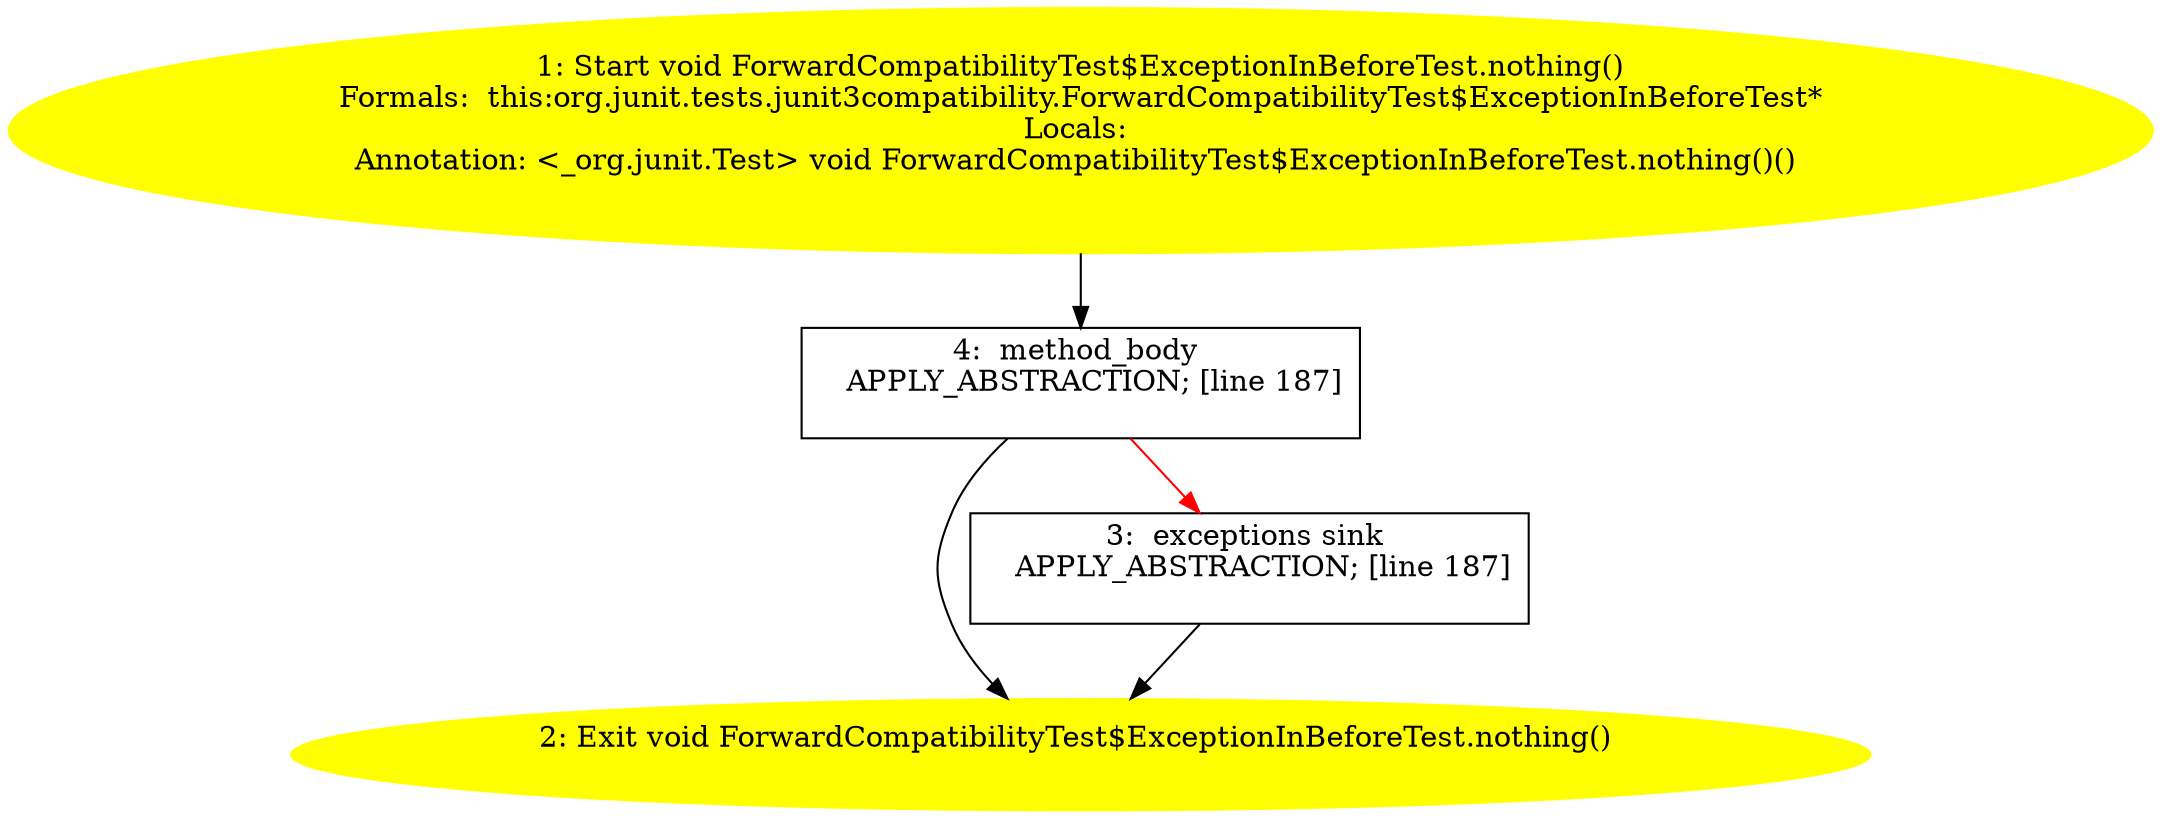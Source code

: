 /* @generated */
digraph cfg {
"org.junit.tests.junit3compatibility.ForwardCompatibilityTest$ExceptionInBeforeTest.nothing():void.efbc94c7f09c07d84d178c507082cdfc_1" [label="1: Start void ForwardCompatibilityTest$ExceptionInBeforeTest.nothing()\nFormals:  this:org.junit.tests.junit3compatibility.ForwardCompatibilityTest$ExceptionInBeforeTest*\nLocals: \nAnnotation: <_org.junit.Test> void ForwardCompatibilityTest$ExceptionInBeforeTest.nothing()() \n  " color=yellow style=filled]
	

	 "org.junit.tests.junit3compatibility.ForwardCompatibilityTest$ExceptionInBeforeTest.nothing():void.efbc94c7f09c07d84d178c507082cdfc_1" -> "org.junit.tests.junit3compatibility.ForwardCompatibilityTest$ExceptionInBeforeTest.nothing():void.efbc94c7f09c07d84d178c507082cdfc_4" ;
"org.junit.tests.junit3compatibility.ForwardCompatibilityTest$ExceptionInBeforeTest.nothing():void.efbc94c7f09c07d84d178c507082cdfc_2" [label="2: Exit void ForwardCompatibilityTest$ExceptionInBeforeTest.nothing() \n  " color=yellow style=filled]
	

"org.junit.tests.junit3compatibility.ForwardCompatibilityTest$ExceptionInBeforeTest.nothing():void.efbc94c7f09c07d84d178c507082cdfc_3" [label="3:  exceptions sink \n   APPLY_ABSTRACTION; [line 187]\n " shape="box"]
	

	 "org.junit.tests.junit3compatibility.ForwardCompatibilityTest$ExceptionInBeforeTest.nothing():void.efbc94c7f09c07d84d178c507082cdfc_3" -> "org.junit.tests.junit3compatibility.ForwardCompatibilityTest$ExceptionInBeforeTest.nothing():void.efbc94c7f09c07d84d178c507082cdfc_2" ;
"org.junit.tests.junit3compatibility.ForwardCompatibilityTest$ExceptionInBeforeTest.nothing():void.efbc94c7f09c07d84d178c507082cdfc_4" [label="4:  method_body \n   APPLY_ABSTRACTION; [line 187]\n " shape="box"]
	

	 "org.junit.tests.junit3compatibility.ForwardCompatibilityTest$ExceptionInBeforeTest.nothing():void.efbc94c7f09c07d84d178c507082cdfc_4" -> "org.junit.tests.junit3compatibility.ForwardCompatibilityTest$ExceptionInBeforeTest.nothing():void.efbc94c7f09c07d84d178c507082cdfc_2" ;
	 "org.junit.tests.junit3compatibility.ForwardCompatibilityTest$ExceptionInBeforeTest.nothing():void.efbc94c7f09c07d84d178c507082cdfc_4" -> "org.junit.tests.junit3compatibility.ForwardCompatibilityTest$ExceptionInBeforeTest.nothing():void.efbc94c7f09c07d84d178c507082cdfc_3" [color="red" ];
}
